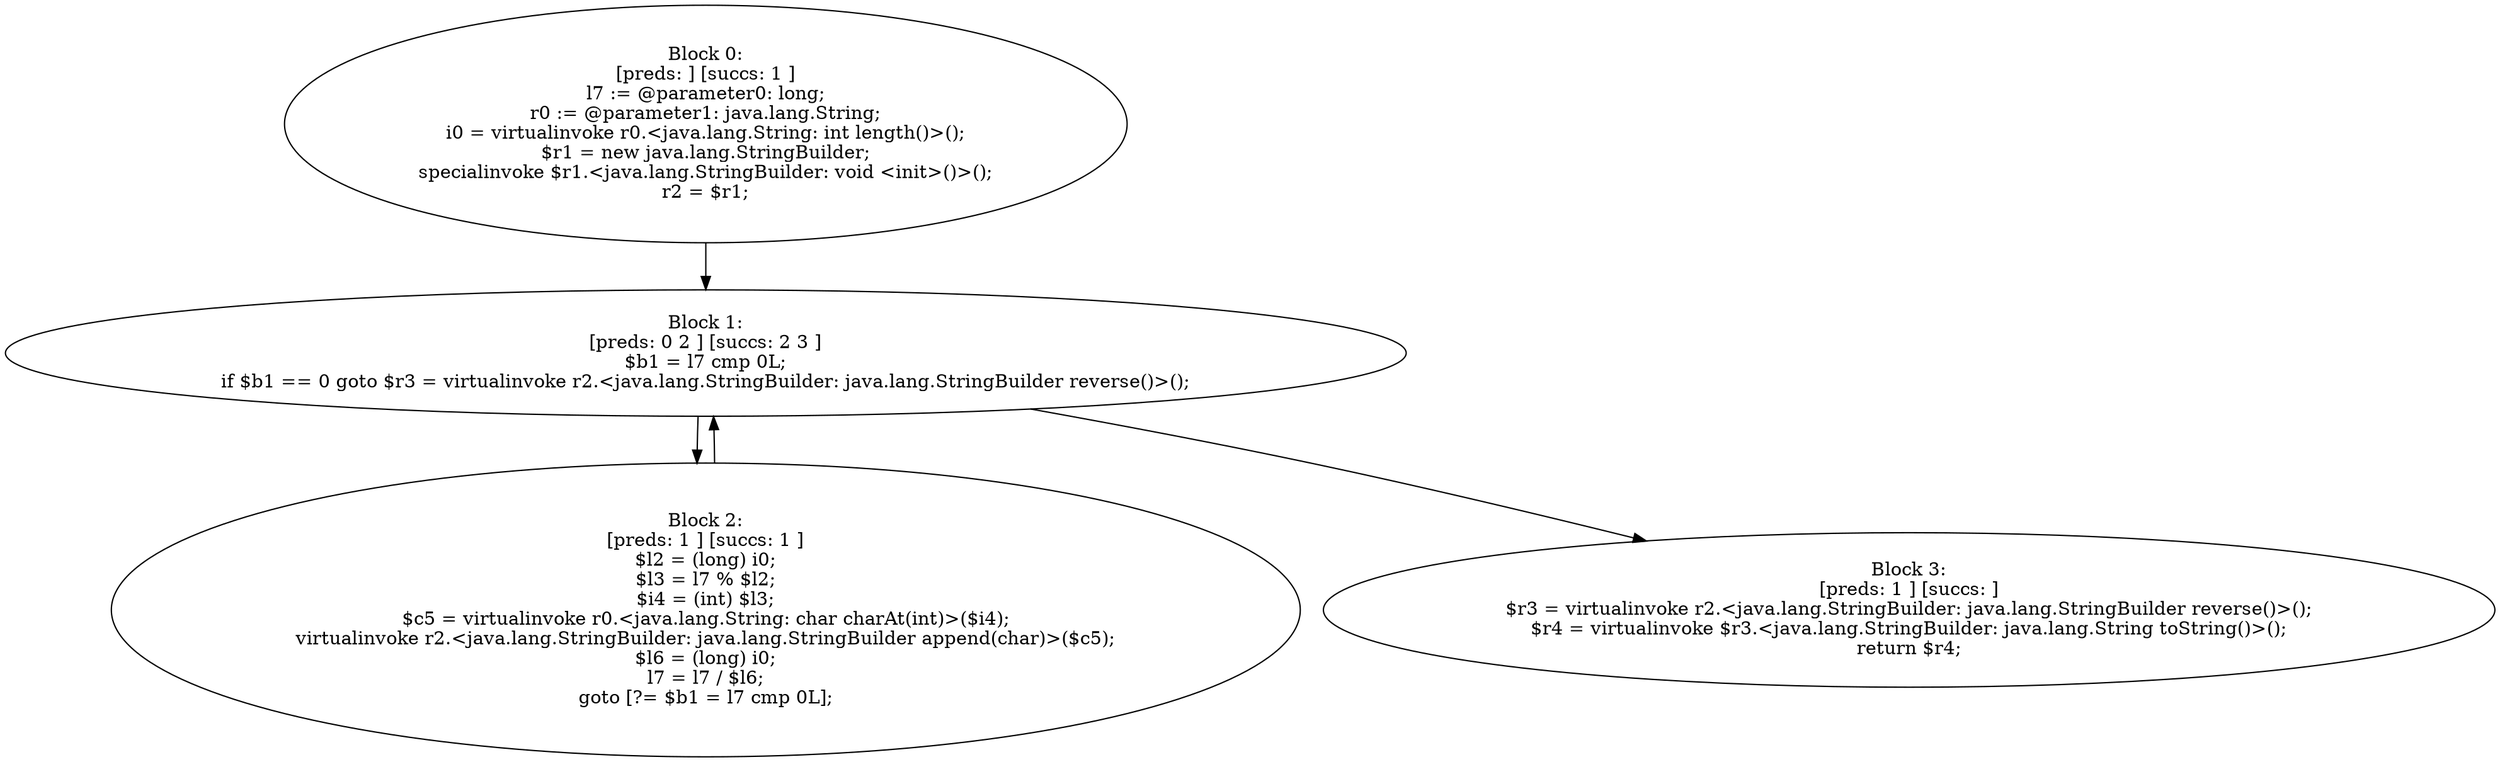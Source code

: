 digraph "unitGraph" {
    "Block 0:
[preds: ] [succs: 1 ]
l7 := @parameter0: long;
r0 := @parameter1: java.lang.String;
i0 = virtualinvoke r0.<java.lang.String: int length()>();
$r1 = new java.lang.StringBuilder;
specialinvoke $r1.<java.lang.StringBuilder: void <init>()>();
r2 = $r1;
"
    "Block 1:
[preds: 0 2 ] [succs: 2 3 ]
$b1 = l7 cmp 0L;
if $b1 == 0 goto $r3 = virtualinvoke r2.<java.lang.StringBuilder: java.lang.StringBuilder reverse()>();
"
    "Block 2:
[preds: 1 ] [succs: 1 ]
$l2 = (long) i0;
$l3 = l7 % $l2;
$i4 = (int) $l3;
$c5 = virtualinvoke r0.<java.lang.String: char charAt(int)>($i4);
virtualinvoke r2.<java.lang.StringBuilder: java.lang.StringBuilder append(char)>($c5);
$l6 = (long) i0;
l7 = l7 / $l6;
goto [?= $b1 = l7 cmp 0L];
"
    "Block 3:
[preds: 1 ] [succs: ]
$r3 = virtualinvoke r2.<java.lang.StringBuilder: java.lang.StringBuilder reverse()>();
$r4 = virtualinvoke $r3.<java.lang.StringBuilder: java.lang.String toString()>();
return $r4;
"
    "Block 0:
[preds: ] [succs: 1 ]
l7 := @parameter0: long;
r0 := @parameter1: java.lang.String;
i0 = virtualinvoke r0.<java.lang.String: int length()>();
$r1 = new java.lang.StringBuilder;
specialinvoke $r1.<java.lang.StringBuilder: void <init>()>();
r2 = $r1;
"->"Block 1:
[preds: 0 2 ] [succs: 2 3 ]
$b1 = l7 cmp 0L;
if $b1 == 0 goto $r3 = virtualinvoke r2.<java.lang.StringBuilder: java.lang.StringBuilder reverse()>();
";
    "Block 1:
[preds: 0 2 ] [succs: 2 3 ]
$b1 = l7 cmp 0L;
if $b1 == 0 goto $r3 = virtualinvoke r2.<java.lang.StringBuilder: java.lang.StringBuilder reverse()>();
"->"Block 2:
[preds: 1 ] [succs: 1 ]
$l2 = (long) i0;
$l3 = l7 % $l2;
$i4 = (int) $l3;
$c5 = virtualinvoke r0.<java.lang.String: char charAt(int)>($i4);
virtualinvoke r2.<java.lang.StringBuilder: java.lang.StringBuilder append(char)>($c5);
$l6 = (long) i0;
l7 = l7 / $l6;
goto [?= $b1 = l7 cmp 0L];
";
    "Block 1:
[preds: 0 2 ] [succs: 2 3 ]
$b1 = l7 cmp 0L;
if $b1 == 0 goto $r3 = virtualinvoke r2.<java.lang.StringBuilder: java.lang.StringBuilder reverse()>();
"->"Block 3:
[preds: 1 ] [succs: ]
$r3 = virtualinvoke r2.<java.lang.StringBuilder: java.lang.StringBuilder reverse()>();
$r4 = virtualinvoke $r3.<java.lang.StringBuilder: java.lang.String toString()>();
return $r4;
";
    "Block 2:
[preds: 1 ] [succs: 1 ]
$l2 = (long) i0;
$l3 = l7 % $l2;
$i4 = (int) $l3;
$c5 = virtualinvoke r0.<java.lang.String: char charAt(int)>($i4);
virtualinvoke r2.<java.lang.StringBuilder: java.lang.StringBuilder append(char)>($c5);
$l6 = (long) i0;
l7 = l7 / $l6;
goto [?= $b1 = l7 cmp 0L];
"->"Block 1:
[preds: 0 2 ] [succs: 2 3 ]
$b1 = l7 cmp 0L;
if $b1 == 0 goto $r3 = virtualinvoke r2.<java.lang.StringBuilder: java.lang.StringBuilder reverse()>();
";
}

